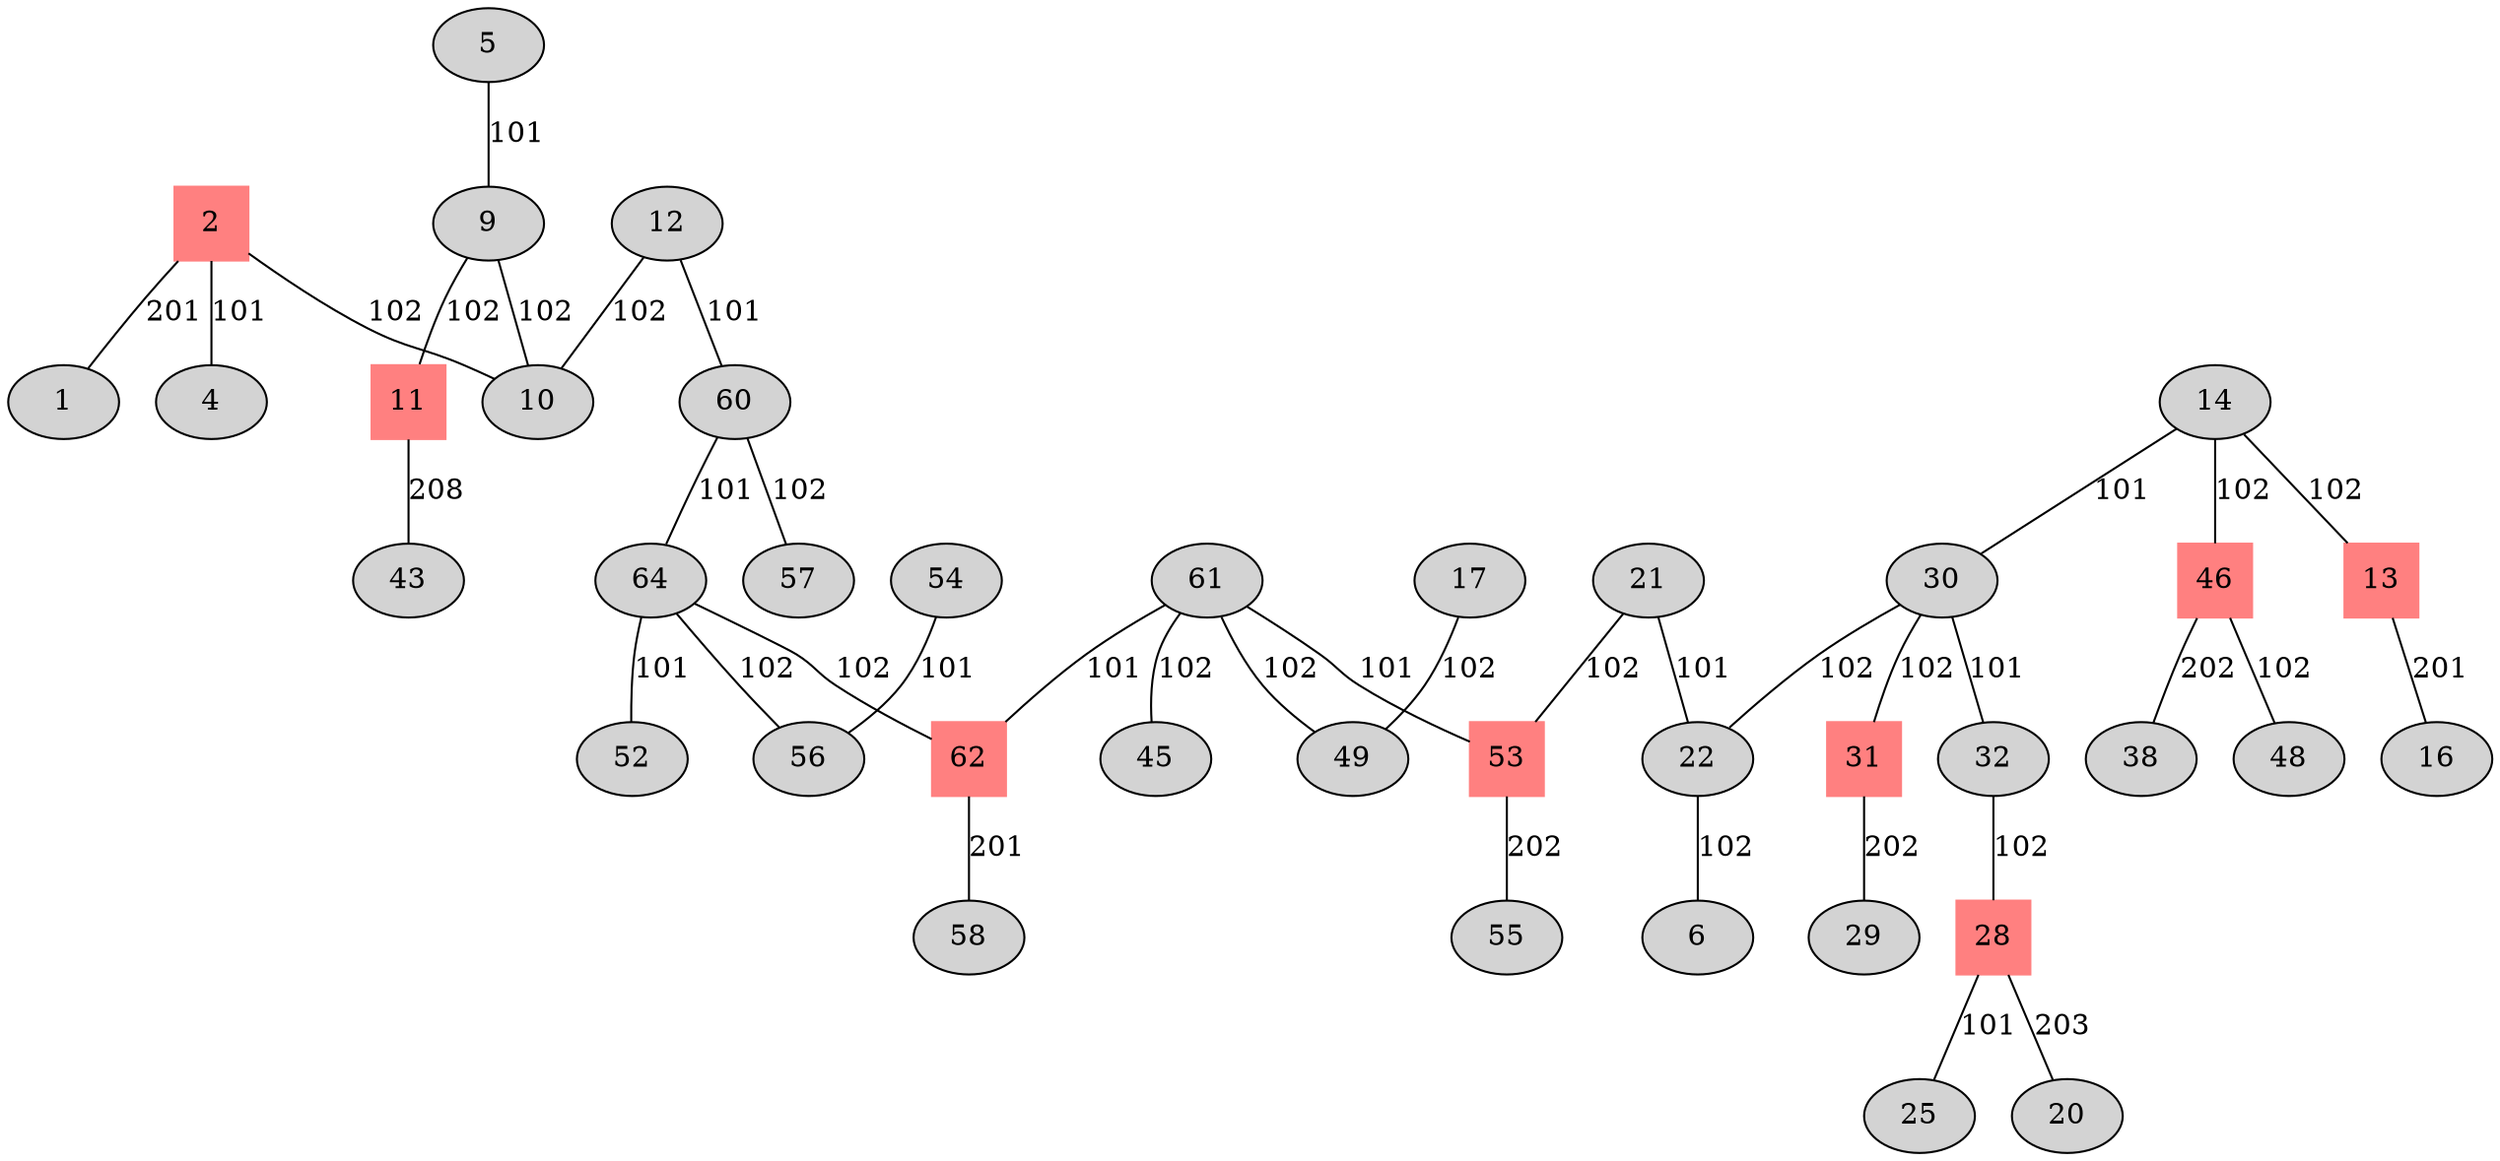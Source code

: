 graph {
node [style=filled];
    2--4 [label=101];
    2--10 [label=102];
    2--1 [label=201];
    2 [shape=square] [color="0.0 0.5 1.0"];
    5--9 [label=101];
    9--10 [label=102];
    9--11 [label=102];
    12--60 [label=101];
    12--10 [label=102];
    60--64 [label=101];
    60--57 [label=102];
    14--30 [label=101];
    14--46 [label=102];
    14--13 [label=102];
    30--32 [label=101];
    30--22 [label=102];
    30--31 [label=102];
    32--28 [label=102];
    64--52 [label=101];
    64--56 [label=102];
    64--62 [label=102];
    28--25 [label=101];
    28--20 [label=203];
    28 [shape=square] [color="0.0 0.5 1.0"];
    21--22 [label=101];
    21--53 [label=102];
    22--6 [label=102];
    61--62 [label=101];
    61--53 [label=101];
    61--49 [label=102];
    61--45 [label=102];
    62--58 [label=201];
    62 [shape=square] [color="0.0 0.5 1.0"];
    53--55 [label=202];
    53 [shape=square] [color="0.0 0.5 1.0"];
    54--56 [label=101];
    46--48 [label=102];
    46--38 [label=202];
    46 [shape=square] [color="0.0 0.5 1.0"];
    11--43 [label=208];
    11 [shape=square] [color="0.0 0.5 1.0"];
    13--16 [label=201];
    13 [shape=square] [color="0.0 0.5 1.0"];
    17--49 [label=102];
    31--29 [label=202];
    31 [shape=square] [color="0.0 0.5 1.0"];
}